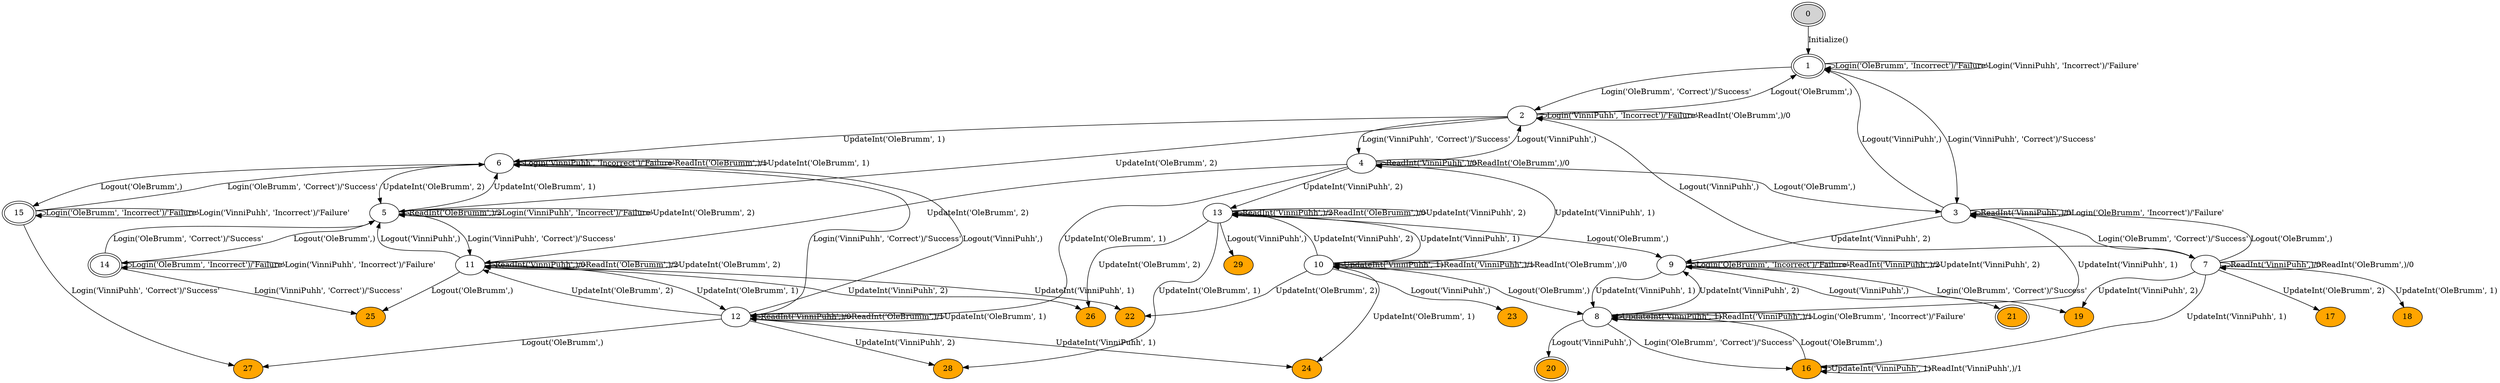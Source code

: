 digraph EmailSignupModelFSM {

  // Nodes
  0 [ style=filled, shape=ellipse, peripheries=2, fillcolor=lightgray,
      tooltip="{'EmailSignupModel': {'userToInt': {}, 'mode': 'Initializing', 'usersLoggedIn': []}}" ]
  1 [ style=filled, shape=ellipse, peripheries=2, fillcolor=white,
      tooltip="{'EmailSignupModel': {'userToInt': {}, 'mode': 'Running', 'usersLoggedIn': []}}" ]
  2 [ style=filled, shape=ellipse, peripheries=1, fillcolor=white,
      tooltip="{'EmailSignupModel': {'userToInt': {}, 'mode': 'Running', 'usersLoggedIn': ['OleBrumm']}}" ]
  3 [ style=filled, shape=ellipse, peripheries=1, fillcolor=white,
      tooltip="{'EmailSignupModel': {'userToInt': {}, 'mode': 'Running', 'usersLoggedIn': ['VinniPuhh']}}" ]
  4 [ style=filled, shape=ellipse, peripheries=1, fillcolor=white,
      tooltip="{'EmailSignupModel': {'userToInt': {}, 'mode': 'Running', 'usersLoggedIn': ['OleBrumm', 'VinniPuhh']}}" ]
  5 [ style=filled, shape=ellipse, peripheries=1, fillcolor=white,
      tooltip="{'EmailSignupModel': {'userToInt': {'OleBrumm': 2}, 'mode': 'Running', 'usersLoggedIn': ['OleBrumm']}}" ]
  6 [ style=filled, shape=ellipse, peripheries=1, fillcolor=white,
      tooltip="{'EmailSignupModel': {'userToInt': {'OleBrumm': 1}, 'mode': 'Running', 'usersLoggedIn': ['OleBrumm']}}" ]
  7 [ style=filled, shape=ellipse, peripheries=1, fillcolor=white,
      tooltip="{'EmailSignupModel': {'userToInt': {}, 'mode': 'Running', 'usersLoggedIn': ['VinniPuhh', 'OleBrumm']}}" ]
  8 [ style=filled, shape=ellipse, peripheries=1, fillcolor=white,
      tooltip="{'EmailSignupModel': {'userToInt': {'VinniPuhh': 1}, 'mode': 'Running', 'usersLoggedIn': ['VinniPuhh']}}" ]
  9 [ style=filled, shape=ellipse, peripheries=1, fillcolor=white,
      tooltip="{'EmailSignupModel': {'userToInt': {'VinniPuhh': 2}, 'mode': 'Running', 'usersLoggedIn': ['VinniPuhh']}}" ]
  10 [ style=filled, shape=ellipse, peripheries=1, fillcolor=white,
      tooltip="{'EmailSignupModel': {'userToInt': {'VinniPuhh': 1}, 'mode': 'Running', 'usersLoggedIn': ['OleBrumm', 'VinniPuhh']}}" ]
  11 [ style=filled, shape=ellipse, peripheries=1, fillcolor=white,
      tooltip="{'EmailSignupModel': {'userToInt': {'OleBrumm': 2}, 'mode': 'Running', 'usersLoggedIn': ['OleBrumm', 'VinniPuhh']}}" ]
  12 [ style=filled, shape=ellipse, peripheries=1, fillcolor=white,
      tooltip="{'EmailSignupModel': {'userToInt': {'OleBrumm': 1}, 'mode': 'Running', 'usersLoggedIn': ['OleBrumm', 'VinniPuhh']}}" ]
  13 [ style=filled, shape=ellipse, peripheries=1, fillcolor=white,
      tooltip="{'EmailSignupModel': {'userToInt': {'VinniPuhh': 2}, 'mode': 'Running', 'usersLoggedIn': ['OleBrumm', 'VinniPuhh']}}" ]
  14 [ style=filled, shape=ellipse, peripheries=2, fillcolor=white,
      tooltip="{'EmailSignupModel': {'userToInt': {'OleBrumm': 2}, 'mode': 'Running', 'usersLoggedIn': []}}" ]
  15 [ style=filled, shape=ellipse, peripheries=2, fillcolor=white,
      tooltip="{'EmailSignupModel': {'userToInt': {'OleBrumm': 1}, 'mode': 'Running', 'usersLoggedIn': []}}" ]
  16 [ style=filled, shape=ellipse, peripheries=1, fillcolor=orange,
      tooltip="{'EmailSignupModel': {'userToInt': {'VinniPuhh': 1}, 'mode': 'Running', 'usersLoggedIn': ['VinniPuhh', 'OleBrumm']}}" ]
  17 [ style=filled, shape=ellipse, peripheries=1, fillcolor=orange,
      tooltip="{'EmailSignupModel': {'userToInt': {'OleBrumm': 2}, 'mode': 'Running', 'usersLoggedIn': ['VinniPuhh', 'OleBrumm']}}" ]
  18 [ style=filled, shape=ellipse, peripheries=1, fillcolor=orange,
      tooltip="{'EmailSignupModel': {'userToInt': {'OleBrumm': 1}, 'mode': 'Running', 'usersLoggedIn': ['VinniPuhh', 'OleBrumm']}}" ]
  19 [ style=filled, shape=ellipse, peripheries=1, fillcolor=orange,
      tooltip="{'EmailSignupModel': {'userToInt': {'VinniPuhh': 2}, 'mode': 'Running', 'usersLoggedIn': ['VinniPuhh', 'OleBrumm']}}" ]
  20 [ style=filled, shape=ellipse, peripheries=2, fillcolor=orange,
      tooltip="{'EmailSignupModel': {'userToInt': {'VinniPuhh': 1}, 'mode': 'Running', 'usersLoggedIn': []}}" ]
  21 [ style=filled, shape=ellipse, peripheries=2, fillcolor=orange,
      tooltip="{'EmailSignupModel': {'userToInt': {'VinniPuhh': 2}, 'mode': 'Running', 'usersLoggedIn': []}}" ]
  22 [ style=filled, shape=ellipse, peripheries=1, fillcolor=orange,
      tooltip="{'EmailSignupModel': {'userToInt': {'OleBrumm': 2, 'VinniPuhh': 1}, 'mode': 'Running', 'usersLoggedIn': ['OleBrumm', 'VinniPuhh']}}" ]
  23 [ style=filled, shape=ellipse, peripheries=1, fillcolor=orange,
      tooltip="{'EmailSignupModel': {'userToInt': {'VinniPuhh': 1}, 'mode': 'Running', 'usersLoggedIn': ['OleBrumm']}}" ]
  24 [ style=filled, shape=ellipse, peripheries=1, fillcolor=orange,
      tooltip="{'EmailSignupModel': {'userToInt': {'OleBrumm': 1, 'VinniPuhh': 1}, 'mode': 'Running', 'usersLoggedIn': ['OleBrumm', 'VinniPuhh']}}" ]
  25 [ style=filled, shape=ellipse, peripheries=1, fillcolor=orange,
      tooltip="{'EmailSignupModel': {'userToInt': {'OleBrumm': 2}, 'mode': 'Running', 'usersLoggedIn': ['VinniPuhh']}}" ]
  26 [ style=filled, shape=ellipse, peripheries=1, fillcolor=orange,
      tooltip="{'EmailSignupModel': {'userToInt': {'OleBrumm': 2, 'VinniPuhh': 2}, 'mode': 'Running', 'usersLoggedIn': ['OleBrumm', 'VinniPuhh']}}" ]
  27 [ style=filled, shape=ellipse, peripheries=1, fillcolor=orange,
      tooltip="{'EmailSignupModel': {'userToInt': {'OleBrumm': 1}, 'mode': 'Running', 'usersLoggedIn': ['VinniPuhh']}}" ]
  28 [ style=filled, shape=ellipse, peripheries=1, fillcolor=orange,
      tooltip="{'EmailSignupModel': {'userToInt': {'OleBrumm': 1, 'VinniPuhh': 2}, 'mode': 'Running', 'usersLoggedIn': ['OleBrumm', 'VinniPuhh']}}" ]
  29 [ style=filled, shape=ellipse, peripheries=1, fillcolor=orange,
      tooltip="{'EmailSignupModel': {'userToInt': {'VinniPuhh': 2}, 'mode': 'Running', 'usersLoggedIn': ['OleBrumm']}}" ]

  // Transitions
  0 -> 1 [ label="Initialize()", tooltip="Initialize()" ]
  1 -> 1 [ label="Login('OleBrumm', 'Incorrect')/'Failure'", tooltip="Login('OleBrumm', 'Incorrect')/'Failure'" ]
  1 -> 1 [ label="Login('VinniPuhh', 'Incorrect')/'Failure'", tooltip="Login('VinniPuhh', 'Incorrect')/'Failure'" ]
  1 -> 2 [ label="Login('OleBrumm', 'Correct')/'Success'", tooltip="Login('OleBrumm', 'Correct')/'Success'" ]
  1 -> 3 [ label="Login('VinniPuhh', 'Correct')/'Success'", tooltip="Login('VinniPuhh', 'Correct')/'Success'" ]
  2 -> 2 [ label="Login('VinniPuhh', 'Incorrect')/'Failure'", tooltip="Login('VinniPuhh', 'Incorrect')/'Failure'" ]
  2 -> 4 [ label="Login('VinniPuhh', 'Correct')/'Success'", tooltip="Login('VinniPuhh', 'Correct')/'Success'" ]
  2 -> 1 [ label="Logout('OleBrumm',)", tooltip="Logout('OleBrumm',)" ]
  2 -> 5 [ label="UpdateInt('OleBrumm', 2)", tooltip="UpdateInt('OleBrumm', 2)" ]
  2 -> 6 [ label="UpdateInt('OleBrumm', 1)", tooltip="UpdateInt('OleBrumm', 1)" ]
  2 -> 2 [ label="ReadInt('OleBrumm',)/0", tooltip="ReadInt('OleBrumm',)/0" ]
  3 -> 7 [ label="Login('OleBrumm', 'Correct')/'Success'", tooltip="Login('OleBrumm', 'Correct')/'Success'" ]
  3 -> 3 [ label="ReadInt('VinniPuhh',)/0", tooltip="ReadInt('VinniPuhh',)/0" ]
  3 -> 8 [ label="UpdateInt('VinniPuhh', 1)", tooltip="UpdateInt('VinniPuhh', 1)" ]
  3 -> 3 [ label="Login('OleBrumm', 'Incorrect')/'Failure'", tooltip="Login('OleBrumm', 'Incorrect')/'Failure'" ]
  3 -> 1 [ label="Logout('VinniPuhh',)", tooltip="Logout('VinniPuhh',)" ]
  3 -> 9 [ label="UpdateInt('VinniPuhh', 2)", tooltip="UpdateInt('VinniPuhh', 2)" ]
  4 -> 4 [ label="ReadInt('VinniPuhh',)/0", tooltip="ReadInt('VinniPuhh',)/0" ]
  4 -> 10 [ label="UpdateInt('VinniPuhh', 1)", tooltip="UpdateInt('VinniPuhh', 1)" ]
  4 -> 3 [ label="Logout('OleBrumm',)", tooltip="Logout('OleBrumm',)" ]
  4 -> 11 [ label="UpdateInt('OleBrumm', 2)", tooltip="UpdateInt('OleBrumm', 2)" ]
  4 -> 2 [ label="Logout('VinniPuhh',)", tooltip="Logout('VinniPuhh',)" ]
  4 -> 12 [ label="UpdateInt('OleBrumm', 1)", tooltip="UpdateInt('OleBrumm', 1)" ]
  4 -> 4 [ label="ReadInt('OleBrumm',)/0", tooltip="ReadInt('OleBrumm',)/0" ]
  4 -> 13 [ label="UpdateInt('VinniPuhh', 2)", tooltip="UpdateInt('VinniPuhh', 2)" ]
  5 -> 14 [ label="Logout('OleBrumm',)", tooltip="Logout('OleBrumm',)" ]
  5 -> 5 [ label="ReadInt('OleBrumm',)/2", tooltip="ReadInt('OleBrumm',)/2" ]
  5 -> 5 [ label="Login('VinniPuhh', 'Incorrect')/'Failure'", tooltip="Login('VinniPuhh', 'Incorrect')/'Failure'" ]
  5 -> 5 [ label="UpdateInt('OleBrumm', 2)", tooltip="UpdateInt('OleBrumm', 2)" ]
  5 -> 11 [ label="Login('VinniPuhh', 'Correct')/'Success'", tooltip="Login('VinniPuhh', 'Correct')/'Success'" ]
  5 -> 6 [ label="UpdateInt('OleBrumm', 1)", tooltip="UpdateInt('OleBrumm', 1)" ]
  6 -> 5 [ label="UpdateInt('OleBrumm', 2)", tooltip="UpdateInt('OleBrumm', 2)" ]
  6 -> 6 [ label="Login('VinniPuhh', 'Incorrect')/'Failure'", tooltip="Login('VinniPuhh', 'Incorrect')/'Failure'" ]
  6 -> 12 [ label="Login('VinniPuhh', 'Correct')/'Success'", tooltip="Login('VinniPuhh', 'Correct')/'Success'" ]
  6 -> 15 [ label="Logout('OleBrumm',)", tooltip="Logout('OleBrumm',)" ]
  6 -> 6 [ label="ReadInt('OleBrumm',)/1", tooltip="ReadInt('OleBrumm',)/1" ]
  6 -> 6 [ label="UpdateInt('OleBrumm', 1)", tooltip="UpdateInt('OleBrumm', 1)" ]
  7 -> 7 [ label="ReadInt('VinniPuhh',)/0", tooltip="ReadInt('VinniPuhh',)/0" ]
  7 -> 16 [ label="UpdateInt('VinniPuhh', 1)", tooltip="UpdateInt('VinniPuhh', 1)" ]
  7 -> 3 [ label="Logout('OleBrumm',)", tooltip="Logout('OleBrumm',)" ]
  7 -> 17 [ label="UpdateInt('OleBrumm', 2)", tooltip="UpdateInt('OleBrumm', 2)" ]
  7 -> 2 [ label="Logout('VinniPuhh',)", tooltip="Logout('VinniPuhh',)" ]
  7 -> 18 [ label="UpdateInt('OleBrumm', 1)", tooltip="UpdateInt('OleBrumm', 1)" ]
  7 -> 7 [ label="ReadInt('OleBrumm',)/0", tooltip="ReadInt('OleBrumm',)/0" ]
  7 -> 19 [ label="UpdateInt('VinniPuhh', 2)", tooltip="UpdateInt('VinniPuhh', 2)" ]
  8 -> 16 [ label="Login('OleBrumm', 'Correct')/'Success'", tooltip="Login('OleBrumm', 'Correct')/'Success'" ]
  8 -> 8 [ label="UpdateInt('VinniPuhh', 1)", tooltip="UpdateInt('VinniPuhh', 1)" ]
  8 -> 8 [ label="ReadInt('VinniPuhh',)/1", tooltip="ReadInt('VinniPuhh',)/1" ]
  8 -> 8 [ label="Login('OleBrumm', 'Incorrect')/'Failure'", tooltip="Login('OleBrumm', 'Incorrect')/'Failure'" ]
  8 -> 20 [ label="Logout('VinniPuhh',)", tooltip="Logout('VinniPuhh',)" ]
  8 -> 9 [ label="UpdateInt('VinniPuhh', 2)", tooltip="UpdateInt('VinniPuhh', 2)" ]
  9 -> 19 [ label="Login('OleBrumm', 'Correct')/'Success'", tooltip="Login('OleBrumm', 'Correct')/'Success'" ]
  9 -> 8 [ label="UpdateInt('VinniPuhh', 1)", tooltip="UpdateInt('VinniPuhh', 1)" ]
  9 -> 9 [ label="Login('OleBrumm', 'Incorrect')/'Failure'", tooltip="Login('OleBrumm', 'Incorrect')/'Failure'" ]
  9 -> 9 [ label="ReadInt('VinniPuhh',)/2", tooltip="ReadInt('VinniPuhh',)/2" ]
  9 -> 21 [ label="Logout('VinniPuhh',)", tooltip="Logout('VinniPuhh',)" ]
  9 -> 9 [ label="UpdateInt('VinniPuhh', 2)", tooltip="UpdateInt('VinniPuhh', 2)" ]
  10 -> 10 [ label="UpdateInt('VinniPuhh', 1)", tooltip="UpdateInt('VinniPuhh', 1)" ]
  10 -> 10 [ label="ReadInt('VinniPuhh',)/1", tooltip="ReadInt('VinniPuhh',)/1" ]
  10 -> 8 [ label="Logout('OleBrumm',)", tooltip="Logout('OleBrumm',)" ]
  10 -> 22 [ label="UpdateInt('OleBrumm', 2)", tooltip="UpdateInt('OleBrumm', 2)" ]
  10 -> 23 [ label="Logout('VinniPuhh',)", tooltip="Logout('VinniPuhh',)" ]
  10 -> 24 [ label="UpdateInt('OleBrumm', 1)", tooltip="UpdateInt('OleBrumm', 1)" ]
  10 -> 10 [ label="ReadInt('OleBrumm',)/0", tooltip="ReadInt('OleBrumm',)/0" ]
  10 -> 13 [ label="UpdateInt('VinniPuhh', 2)", tooltip="UpdateInt('VinniPuhh', 2)" ]
  11 -> 11 [ label="ReadInt('VinniPuhh',)/0", tooltip="ReadInt('VinniPuhh',)/0" ]
  11 -> 22 [ label="UpdateInt('VinniPuhh', 1)", tooltip="UpdateInt('VinniPuhh', 1)" ]
  11 -> 11 [ label="ReadInt('OleBrumm',)/2", tooltip="ReadInt('OleBrumm',)/2" ]
  11 -> 25 [ label="Logout('OleBrumm',)", tooltip="Logout('OleBrumm',)" ]
  11 -> 11 [ label="UpdateInt('OleBrumm', 2)", tooltip="UpdateInt('OleBrumm', 2)" ]
  11 -> 5 [ label="Logout('VinniPuhh',)", tooltip="Logout('VinniPuhh',)" ]
  11 -> 12 [ label="UpdateInt('OleBrumm', 1)", tooltip="UpdateInt('OleBrumm', 1)" ]
  11 -> 26 [ label="UpdateInt('VinniPuhh', 2)", tooltip="UpdateInt('VinniPuhh', 2)" ]
  12 -> 12 [ label="ReadInt('VinniPuhh',)/0", tooltip="ReadInt('VinniPuhh',)/0" ]
  12 -> 11 [ label="UpdateInt('OleBrumm', 2)", tooltip="UpdateInt('OleBrumm', 2)" ]
  12 -> 24 [ label="UpdateInt('VinniPuhh', 1)", tooltip="UpdateInt('VinniPuhh', 1)" ]
  12 -> 27 [ label="Logout('OleBrumm',)", tooltip="Logout('OleBrumm',)" ]
  12 -> 12 [ label="ReadInt('OleBrumm',)/1", tooltip="ReadInt('OleBrumm',)/1" ]
  12 -> 6 [ label="Logout('VinniPuhh',)", tooltip="Logout('VinniPuhh',)" ]
  12 -> 12 [ label="UpdateInt('OleBrumm', 1)", tooltip="UpdateInt('OleBrumm', 1)" ]
  12 -> 28 [ label="UpdateInt('VinniPuhh', 2)", tooltip="UpdateInt('VinniPuhh', 2)" ]
  13 -> 26 [ label="UpdateInt('OleBrumm', 2)", tooltip="UpdateInt('OleBrumm', 2)" ]
  13 -> 10 [ label="UpdateInt('VinniPuhh', 1)", tooltip="UpdateInt('VinniPuhh', 1)" ]
  13 -> 9 [ label="Logout('OleBrumm',)", tooltip="Logout('OleBrumm',)" ]
  13 -> 13 [ label="ReadInt('VinniPuhh',)/2", tooltip="ReadInt('VinniPuhh',)/2" ]
  13 -> 29 [ label="Logout('VinniPuhh',)", tooltip="Logout('VinniPuhh',)" ]
  13 -> 28 [ label="UpdateInt('OleBrumm', 1)", tooltip="UpdateInt('OleBrumm', 1)" ]
  13 -> 13 [ label="ReadInt('OleBrumm',)/0", tooltip="ReadInt('OleBrumm',)/0" ]
  13 -> 13 [ label="UpdateInt('VinniPuhh', 2)", tooltip="UpdateInt('VinniPuhh', 2)" ]
  14 -> 14 [ label="Login('OleBrumm', 'Incorrect')/'Failure'", tooltip="Login('OleBrumm', 'Incorrect')/'Failure'" ]
  14 -> 14 [ label="Login('VinniPuhh', 'Incorrect')/'Failure'", tooltip="Login('VinniPuhh', 'Incorrect')/'Failure'" ]
  14 -> 5 [ label="Login('OleBrumm', 'Correct')/'Success'", tooltip="Login('OleBrumm', 'Correct')/'Success'" ]
  14 -> 25 [ label="Login('VinniPuhh', 'Correct')/'Success'", tooltip="Login('VinniPuhh', 'Correct')/'Success'" ]
  15 -> 15 [ label="Login('OleBrumm', 'Incorrect')/'Failure'", tooltip="Login('OleBrumm', 'Incorrect')/'Failure'" ]
  15 -> 15 [ label="Login('VinniPuhh', 'Incorrect')/'Failure'", tooltip="Login('VinniPuhh', 'Incorrect')/'Failure'" ]
  15 -> 6 [ label="Login('OleBrumm', 'Correct')/'Success'", tooltip="Login('OleBrumm', 'Correct')/'Success'" ]
  15 -> 27 [ label="Login('VinniPuhh', 'Correct')/'Success'", tooltip="Login('VinniPuhh', 'Correct')/'Success'" ]
  16 -> 16 [ label="UpdateInt('VinniPuhh', 1)", tooltip="UpdateInt('VinniPuhh', 1)" ]
  16 -> 16 [ label="ReadInt('VinniPuhh',)/1", tooltip="ReadInt('VinniPuhh',)/1" ]
  16 -> 8 [ label="Logout('OleBrumm',)", tooltip="Logout('OleBrumm',)" ]
}
